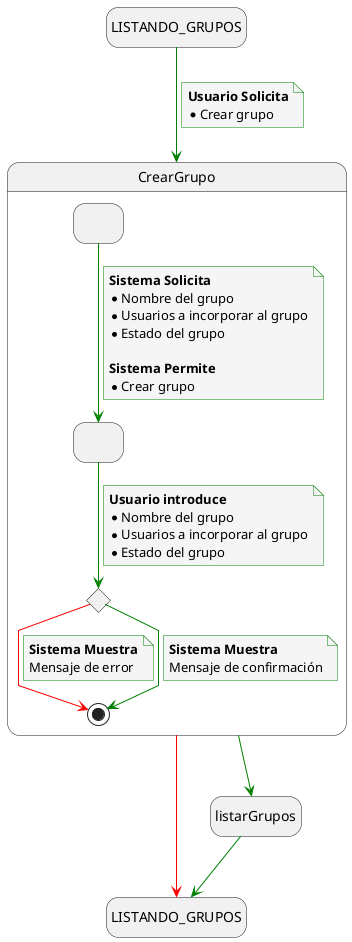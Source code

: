@startuml crear_grupo

skinparam {
  NoteBackgroundColor #whiteSmoke
  ArrowColor #green
  NoteBorderColor #green
  linetype polyline
}

hide empty description

state startState as "LISTANDO_GRUPOS"
state endState as "LISTANDO_GRUPOS"
state listarGrupos as "listarGrupos"

startState --> CrearGrupo
note on link
    <b>Usuario Solicita</b>
    * Crear grupo
end note

CrearGrupo -[#red]-> endState
CrearGrupo --> listarGrupos
listarGrupos --> endState

state CrearGrupo {
    state solicitudFiltros as " "
    state envioFiltros as " "
    state revisionFiltrosEnviados <<choice>>

    solicitudFiltros --> envioFiltros
    note on link
        <b>Sistema Solicita</b>
        * Nombre del grupo
        * Usuarios a incorporar al grupo
        * Estado del grupo

        <b>Sistema Permite</b>
        * Crear grupo
    end note

    envioFiltros --> revisionFiltrosEnviados
    note on link
        <b>Usuario introduce</b>
        * Nombre del grupo
        * Usuarios a incorporar al grupo
        * Estado del grupo
    end note

    revisionFiltrosEnviados -[#red]-> [*]
    note on link
        <b>Sistema Muestra</b>
        Mensaje de error
    end note

    revisionFiltrosEnviados --> [*]
    note on link
        <b>Sistema Muestra</b>
        Mensaje de confirmación
    end note
}

@enduml